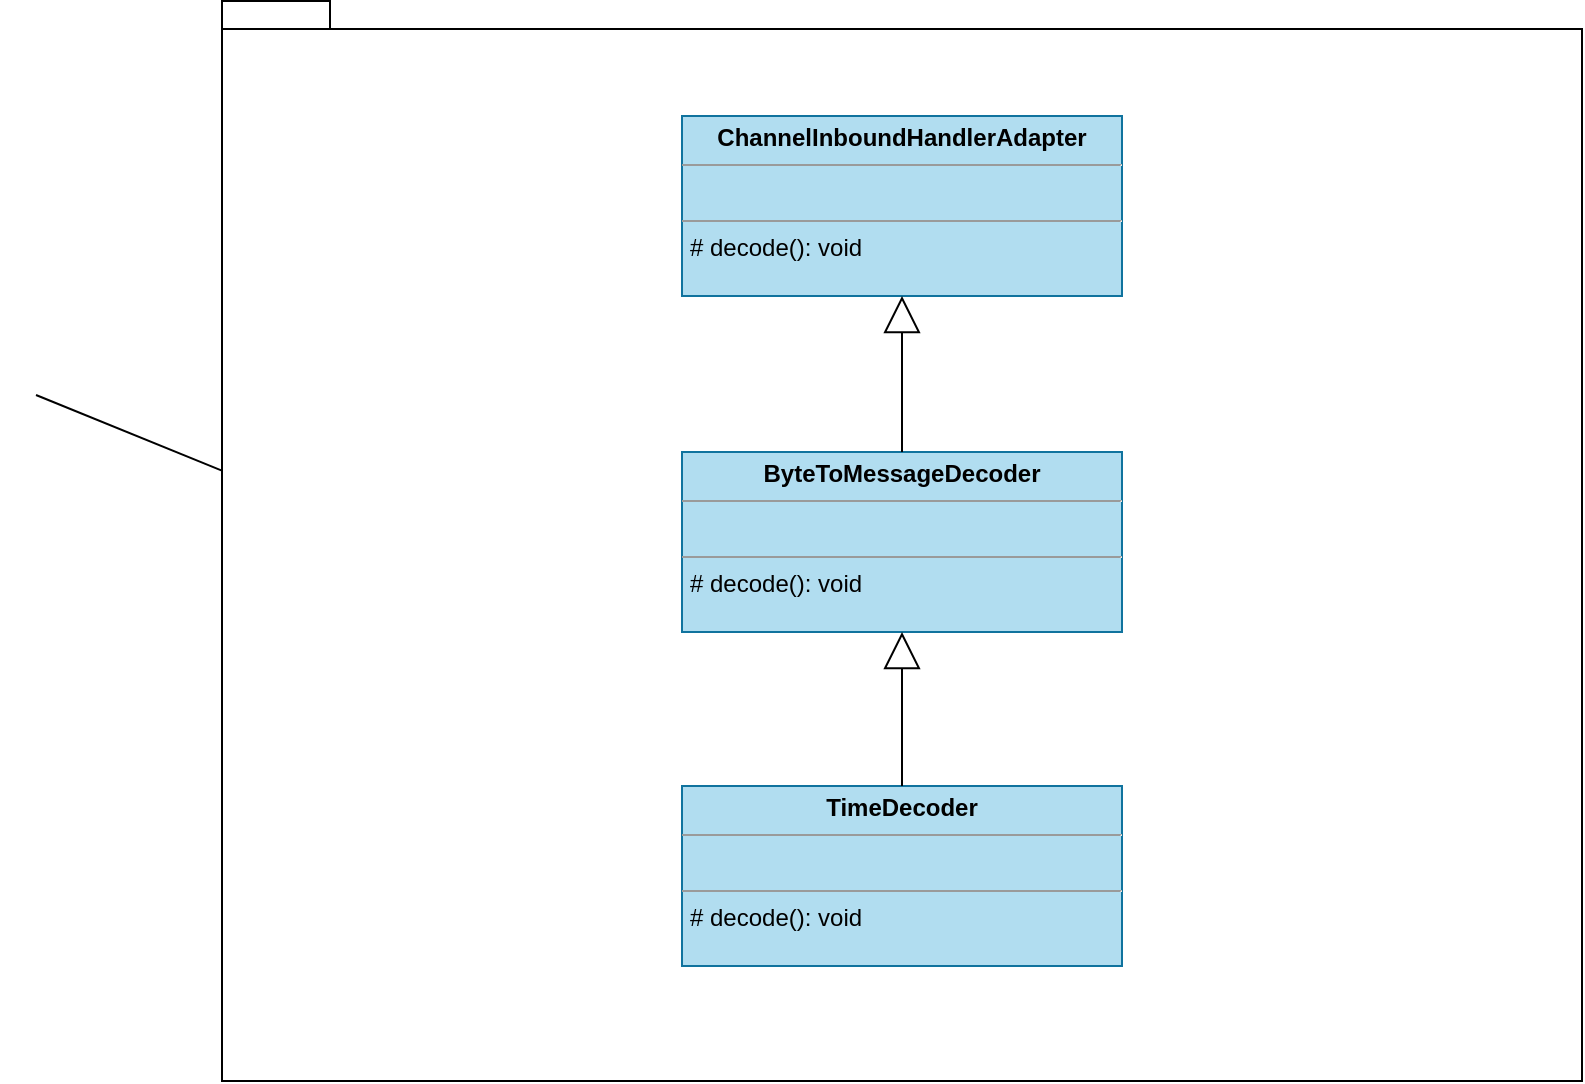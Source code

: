 <mxfile version="13.7.9" type="device" pages="2"><diagram id="izBK9zoN6EBsz12dsYPB" name="stream2"><mxGraphModel dx="1422" dy="822" grid="1" gridSize="10" guides="1" tooltips="1" connect="1" arrows="1" fold="1" page="1" pageScale="1" pageWidth="850" pageHeight="1100" math="0" shadow="0"><root><mxCell id="iP-e-OAFSrUKMZ3wc3tA-0"/><mxCell id="iP-e-OAFSrUKMZ3wc3tA-1" parent="iP-e-OAFSrUKMZ3wc3tA-0"/><mxCell id="MLEevrCJY5c__9vZTShi-9" value="" style="endArrow=block;endSize=16;endFill=0;html=1;entryX=0.5;entryY=1;entryDx=0;entryDy=0;" edge="1" parent="iP-e-OAFSrUKMZ3wc3tA-1" source="MLEevrCJY5c__9vZTShi-7"><mxGeometry width="160" relative="1" as="geometry"><mxPoint x="129" y="247.5" as="sourcePoint"/><mxPoint x="279" y="247.5" as="targetPoint"/></mxGeometry></mxCell><mxCell id="MLEevrCJY5c__9vZTShi-10" value="" style="endArrow=block;endSize=16;endFill=0;html=1;exitX=0.5;exitY=0;exitDx=0;exitDy=0;entryX=0.5;entryY=1;entryDx=0;entryDy=0;" edge="1" parent="iP-e-OAFSrUKMZ3wc3tA-1" source="MLEevrCJY5c__9vZTShi-8"><mxGeometry width="160" relative="1" as="geometry"><mxPoint x="-11" y="297.5" as="sourcePoint"/><mxPoint x="279" y="415.5" as="targetPoint"/></mxGeometry></mxCell><mxCell id="jwXYwTV9SK3Cq-glUEiw-0" value="" style="shape=folder;fontStyle=1;spacingTop=10;tabWidth=40;tabHeight=14;tabPosition=left;html=1;" vertex="1" parent="iP-e-OAFSrUKMZ3wc3tA-1"><mxGeometry x="82" y="100.5" width="680" height="540" as="geometry"/></mxCell><mxCell id="jwXYwTV9SK3Cq-glUEiw-1" value="&lt;p style=&quot;margin: 0px ; margin-top: 4px ; text-align: center&quot;&gt;&lt;b&gt;ChannelInboundHandlerAdapter&lt;/b&gt;&lt;br&gt;&lt;/p&gt;&lt;hr size=&quot;1&quot;&gt;&lt;p style=&quot;margin: 0px ; margin-left: 4px&quot;&gt;&lt;br&gt;&lt;/p&gt;&lt;hr size=&quot;1&quot;&gt;&lt;p style=&quot;margin: 0px ; margin-left: 4px&quot;&gt;# decode(): void&lt;/p&gt;" style="verticalAlign=top;align=left;overflow=fill;fontSize=12;fontFamily=Helvetica;html=1;fillColor=#b1ddf0;strokeColor=#10739e;" vertex="1" parent="iP-e-OAFSrUKMZ3wc3tA-1"><mxGeometry x="312" y="158" width="220" height="90" as="geometry"/></mxCell><mxCell id="jwXYwTV9SK3Cq-glUEiw-2" value="&lt;p style=&quot;margin: 0px ; margin-top: 4px ; text-align: center&quot;&gt;&lt;b&gt;ByteToMessageDecoder&lt;/b&gt;&lt;br&gt;&lt;/p&gt;&lt;hr size=&quot;1&quot;&gt;&lt;p style=&quot;margin: 0px ; margin-left: 4px&quot;&gt;&lt;br&gt;&lt;/p&gt;&lt;hr size=&quot;1&quot;&gt;&lt;p style=&quot;margin: 0px ; margin-left: 4px&quot;&gt;# decode(): void&lt;/p&gt;" style="verticalAlign=top;align=left;overflow=fill;fontSize=12;fontFamily=Helvetica;html=1;fillColor=#b1ddf0;strokeColor=#10739e;" vertex="1" parent="iP-e-OAFSrUKMZ3wc3tA-1"><mxGeometry x="312" y="326" width="220" height="90" as="geometry"/></mxCell><mxCell id="jwXYwTV9SK3Cq-glUEiw-3" value="&lt;p style=&quot;margin: 0px ; margin-top: 4px ; text-align: center&quot;&gt;&lt;b&gt;TimeDecoder&lt;/b&gt;&lt;br&gt;&lt;/p&gt;&lt;hr size=&quot;1&quot;&gt;&lt;p style=&quot;margin: 0px ; margin-left: 4px&quot;&gt;&lt;br&gt;&lt;/p&gt;&lt;hr size=&quot;1&quot;&gt;&lt;p style=&quot;margin: 0px ; margin-left: 4px&quot;&gt;# decode(): void&lt;/p&gt;" style="verticalAlign=top;align=left;overflow=fill;fontSize=12;fontFamily=Helvetica;html=1;fillColor=#b1ddf0;strokeColor=#10739e;" vertex="1" parent="iP-e-OAFSrUKMZ3wc3tA-1"><mxGeometry x="312" y="493" width="220" height="90" as="geometry"/></mxCell><mxCell id="jwXYwTV9SK3Cq-glUEiw-4" value="" style="endArrow=block;endSize=16;endFill=0;html=1;entryX=0.5;entryY=1;entryDx=0;entryDy=0;" edge="1" parent="iP-e-OAFSrUKMZ3wc3tA-1" source="jwXYwTV9SK3Cq-glUEiw-2" target="jwXYwTV9SK3Cq-glUEiw-1"><mxGeometry width="160" relative="1" as="geometry"><mxPoint x="272" y="248" as="sourcePoint"/><mxPoint x="432" y="248" as="targetPoint"/></mxGeometry></mxCell><mxCell id="jwXYwTV9SK3Cq-glUEiw-5" value="" style="endArrow=block;endSize=16;endFill=0;html=1;exitX=0.5;exitY=0;exitDx=0;exitDy=0;entryX=0.5;entryY=1;entryDx=0;entryDy=0;" edge="1" parent="iP-e-OAFSrUKMZ3wc3tA-1" source="jwXYwTV9SK3Cq-glUEiw-3" target="jwXYwTV9SK3Cq-glUEiw-2"><mxGeometry width="160" relative="1" as="geometry"><mxPoint x="132" y="298" as="sourcePoint"/><mxPoint x="292" y="298" as="targetPoint"/></mxGeometry></mxCell></root></mxGraphModel></diagram><diagram id="GAtQ0v3ww13bUsKb4ppU" name="POJO"><mxGraphModel dx="1422" dy="822" grid="1" gridSize="10" guides="1" tooltips="1" connect="1" arrows="1" fold="1" page="1" pageScale="1" pageWidth="850" pageHeight="1100" math="0" shadow="0"><root><mxCell id="bqdh0e0wl-H1GentxCqd-0"/><mxCell id="bqdh0e0wl-H1GentxCqd-1" parent="bqdh0e0wl-H1GentxCqd-0"/><mxCell id="hH9WKnxHAtct7GaivTzu-6" value="" style="shape=folder;fontStyle=1;spacingTop=10;tabWidth=40;tabHeight=14;tabPosition=left;html=1;" vertex="1" parent="bqdh0e0wl-H1GentxCqd-1"><mxGeometry x="82" y="100.5" width="680" height="540" as="geometry"/></mxCell><mxCell id="2_ZufzGu7krNUvxp91D9-12" value="&lt;p style=&quot;margin: 0px ; margin-top: 4px ; text-align: center&quot;&gt;&lt;b&gt;ChannelInboundHandlerAdapter&lt;/b&gt;&lt;br&gt;&lt;/p&gt;&lt;hr size=&quot;1&quot;&gt;&lt;p style=&quot;margin: 0px ; margin-left: 4px&quot;&gt;&lt;br&gt;&lt;/p&gt;&lt;hr size=&quot;1&quot;&gt;&lt;p style=&quot;margin: 0px ; margin-left: 4px&quot;&gt;# decode(): void&lt;/p&gt;" style="verticalAlign=top;align=left;overflow=fill;fontSize=12;fontFamily=Helvetica;html=1;fillColor=#b1ddf0;strokeColor=#10739e;" vertex="1" parent="bqdh0e0wl-H1GentxCqd-1"><mxGeometry x="490" y="158" width="220" height="90" as="geometry"/></mxCell><mxCell id="2_ZufzGu7krNUvxp91D9-13" value="&lt;p style=&quot;margin: 0px ; margin-top: 4px ; text-align: center&quot;&gt;&lt;b&gt;ByteToMessageDecoder&lt;/b&gt;&lt;br&gt;&lt;/p&gt;&lt;hr size=&quot;1&quot;&gt;&lt;p style=&quot;margin: 0px ; margin-left: 4px&quot;&gt;&lt;br&gt;&lt;/p&gt;&lt;hr size=&quot;1&quot;&gt;&lt;p style=&quot;margin: 0px ; margin-left: 4px&quot;&gt;# decode(): void&lt;/p&gt;" style="verticalAlign=top;align=left;overflow=fill;fontSize=12;fontFamily=Helvetica;html=1;fillColor=#b1ddf0;strokeColor=#10739e;" vertex="1" parent="bqdh0e0wl-H1GentxCqd-1"><mxGeometry x="490" y="326" width="220" height="90" as="geometry"/></mxCell><mxCell id="2_ZufzGu7krNUvxp91D9-14" value="&lt;p style=&quot;margin: 0px ; margin-top: 4px ; text-align: center&quot;&gt;&lt;b&gt;TimeDecoder&lt;/b&gt;&lt;br&gt;&lt;/p&gt;&lt;hr size=&quot;1&quot;&gt;&lt;p style=&quot;margin: 0px ; margin-left: 4px&quot;&gt;&lt;br&gt;&lt;/p&gt;&lt;hr size=&quot;1&quot;&gt;&lt;p style=&quot;margin: 0px ; margin-left: 4px&quot;&gt;# decode(): void&lt;/p&gt;" style="verticalAlign=top;align=left;overflow=fill;fontSize=12;fontFamily=Helvetica;html=1;fillColor=#b1ddf0;strokeColor=#10739e;" vertex="1" parent="bqdh0e0wl-H1GentxCqd-1"><mxGeometry x="490" y="493" width="220" height="90" as="geometry"/></mxCell><mxCell id="2_ZufzGu7krNUvxp91D9-15" value="" style="endArrow=block;endSize=16;endFill=0;html=1;entryX=0.5;entryY=1;entryDx=0;entryDy=0;" edge="1" parent="bqdh0e0wl-H1GentxCqd-1" source="2_ZufzGu7krNUvxp91D9-13" target="2_ZufzGu7krNUvxp91D9-12"><mxGeometry width="160" relative="1" as="geometry"><mxPoint x="450" y="248" as="sourcePoint"/><mxPoint x="610" y="248" as="targetPoint"/></mxGeometry></mxCell><mxCell id="2_ZufzGu7krNUvxp91D9-17" value="" style="endArrow=block;endSize=16;endFill=0;html=1;exitX=0.5;exitY=0;exitDx=0;exitDy=0;entryX=0.5;entryY=1;entryDx=0;entryDy=0;" edge="1" parent="bqdh0e0wl-H1GentxCqd-1" source="2_ZufzGu7krNUvxp91D9-14" target="2_ZufzGu7krNUvxp91D9-13"><mxGeometry width="160" relative="1" as="geometry"><mxPoint x="310" y="298" as="sourcePoint"/><mxPoint x="470" y="298" as="targetPoint"/></mxGeometry></mxCell><mxCell id="hH9WKnxHAtct7GaivTzu-1" value="&lt;p style=&quot;margin: 0px ; margin-top: 4px ; text-align: center&quot;&gt;&lt;b&gt;ChannelOutboundHandlerAdapter&lt;/b&gt;&lt;/p&gt;&lt;hr size=&quot;1&quot;&gt;&lt;p style=&quot;margin: 0px ; margin-left: 4px&quot;&gt;&lt;br&gt;&lt;/p&gt;&lt;hr size=&quot;1&quot;&gt;&lt;p style=&quot;margin: 0px ; margin-left: 4px&quot;&gt;# encode(): void&lt;/p&gt;" style="verticalAlign=top;align=left;overflow=fill;fontSize=12;fontFamily=Helvetica;html=1;fillColor=#ffff88;strokeColor=#36393d;" vertex="1" parent="bqdh0e0wl-H1GentxCqd-1"><mxGeometry x="160" y="158" width="220" height="90" as="geometry"/></mxCell><mxCell id="hH9WKnxHAtct7GaivTzu-2" value="&lt;p style=&quot;margin: 0px ; margin-top: 4px ; text-align: center&quot;&gt;&lt;b&gt;MessageToByteEncoder&lt;/b&gt;&lt;/p&gt;&lt;hr size=&quot;1&quot;&gt;&lt;p style=&quot;margin: 0px ; margin-left: 4px&quot;&gt;&lt;br&gt;&lt;/p&gt;&lt;hr size=&quot;1&quot;&gt;&lt;p style=&quot;margin: 0px ; margin-left: 4px&quot;&gt;# encode(): void&lt;/p&gt;" style="verticalAlign=top;align=left;overflow=fill;fontSize=12;fontFamily=Helvetica;html=1;fillColor=#ffff88;strokeColor=#36393d;" vertex="1" parent="bqdh0e0wl-H1GentxCqd-1"><mxGeometry x="160" y="326" width="220" height="90" as="geometry"/></mxCell><mxCell id="hH9WKnxHAtct7GaivTzu-3" value="&lt;p style=&quot;margin: 0px ; margin-top: 4px ; text-align: center&quot;&gt;&lt;b&gt;TimeEncoder&lt;/b&gt;&lt;/p&gt;&lt;hr size=&quot;1&quot;&gt;&lt;p style=&quot;margin: 0px ; margin-left: 4px&quot;&gt;&lt;br&gt;&lt;/p&gt;&lt;hr size=&quot;1&quot;&gt;&lt;p style=&quot;margin: 0px ; margin-left: 4px&quot;&gt;# encode(): void&lt;/p&gt;" style="verticalAlign=top;align=left;overflow=fill;fontSize=12;fontFamily=Helvetica;html=1;fillColor=#ffff88;strokeColor=#36393d;" vertex="1" parent="bqdh0e0wl-H1GentxCqd-1"><mxGeometry x="160" y="493" width="220" height="90" as="geometry"/></mxCell><mxCell id="hH9WKnxHAtct7GaivTzu-4" value="" style="endArrow=block;endSize=16;endFill=0;html=1;entryX=0.5;entryY=1;entryDx=0;entryDy=0;" edge="1" parent="bqdh0e0wl-H1GentxCqd-1" source="hH9WKnxHAtct7GaivTzu-2" target="hH9WKnxHAtct7GaivTzu-1"><mxGeometry width="160" relative="1" as="geometry"><mxPoint x="120" y="248" as="sourcePoint"/><mxPoint x="280" y="248" as="targetPoint"/></mxGeometry></mxCell><mxCell id="hH9WKnxHAtct7GaivTzu-5" value="" style="endArrow=block;endSize=16;endFill=0;html=1;exitX=0.5;exitY=0;exitDx=0;exitDy=0;entryX=0.5;entryY=1;entryDx=0;entryDy=0;" edge="1" parent="bqdh0e0wl-H1GentxCqd-1" source="hH9WKnxHAtct7GaivTzu-3" target="hH9WKnxHAtct7GaivTzu-2"><mxGeometry width="160" relative="1" as="geometry"><mxPoint x="-20" y="298" as="sourcePoint"/><mxPoint x="140" y="298" as="targetPoint"/></mxGeometry></mxCell></root></mxGraphModel></diagram></mxfile>